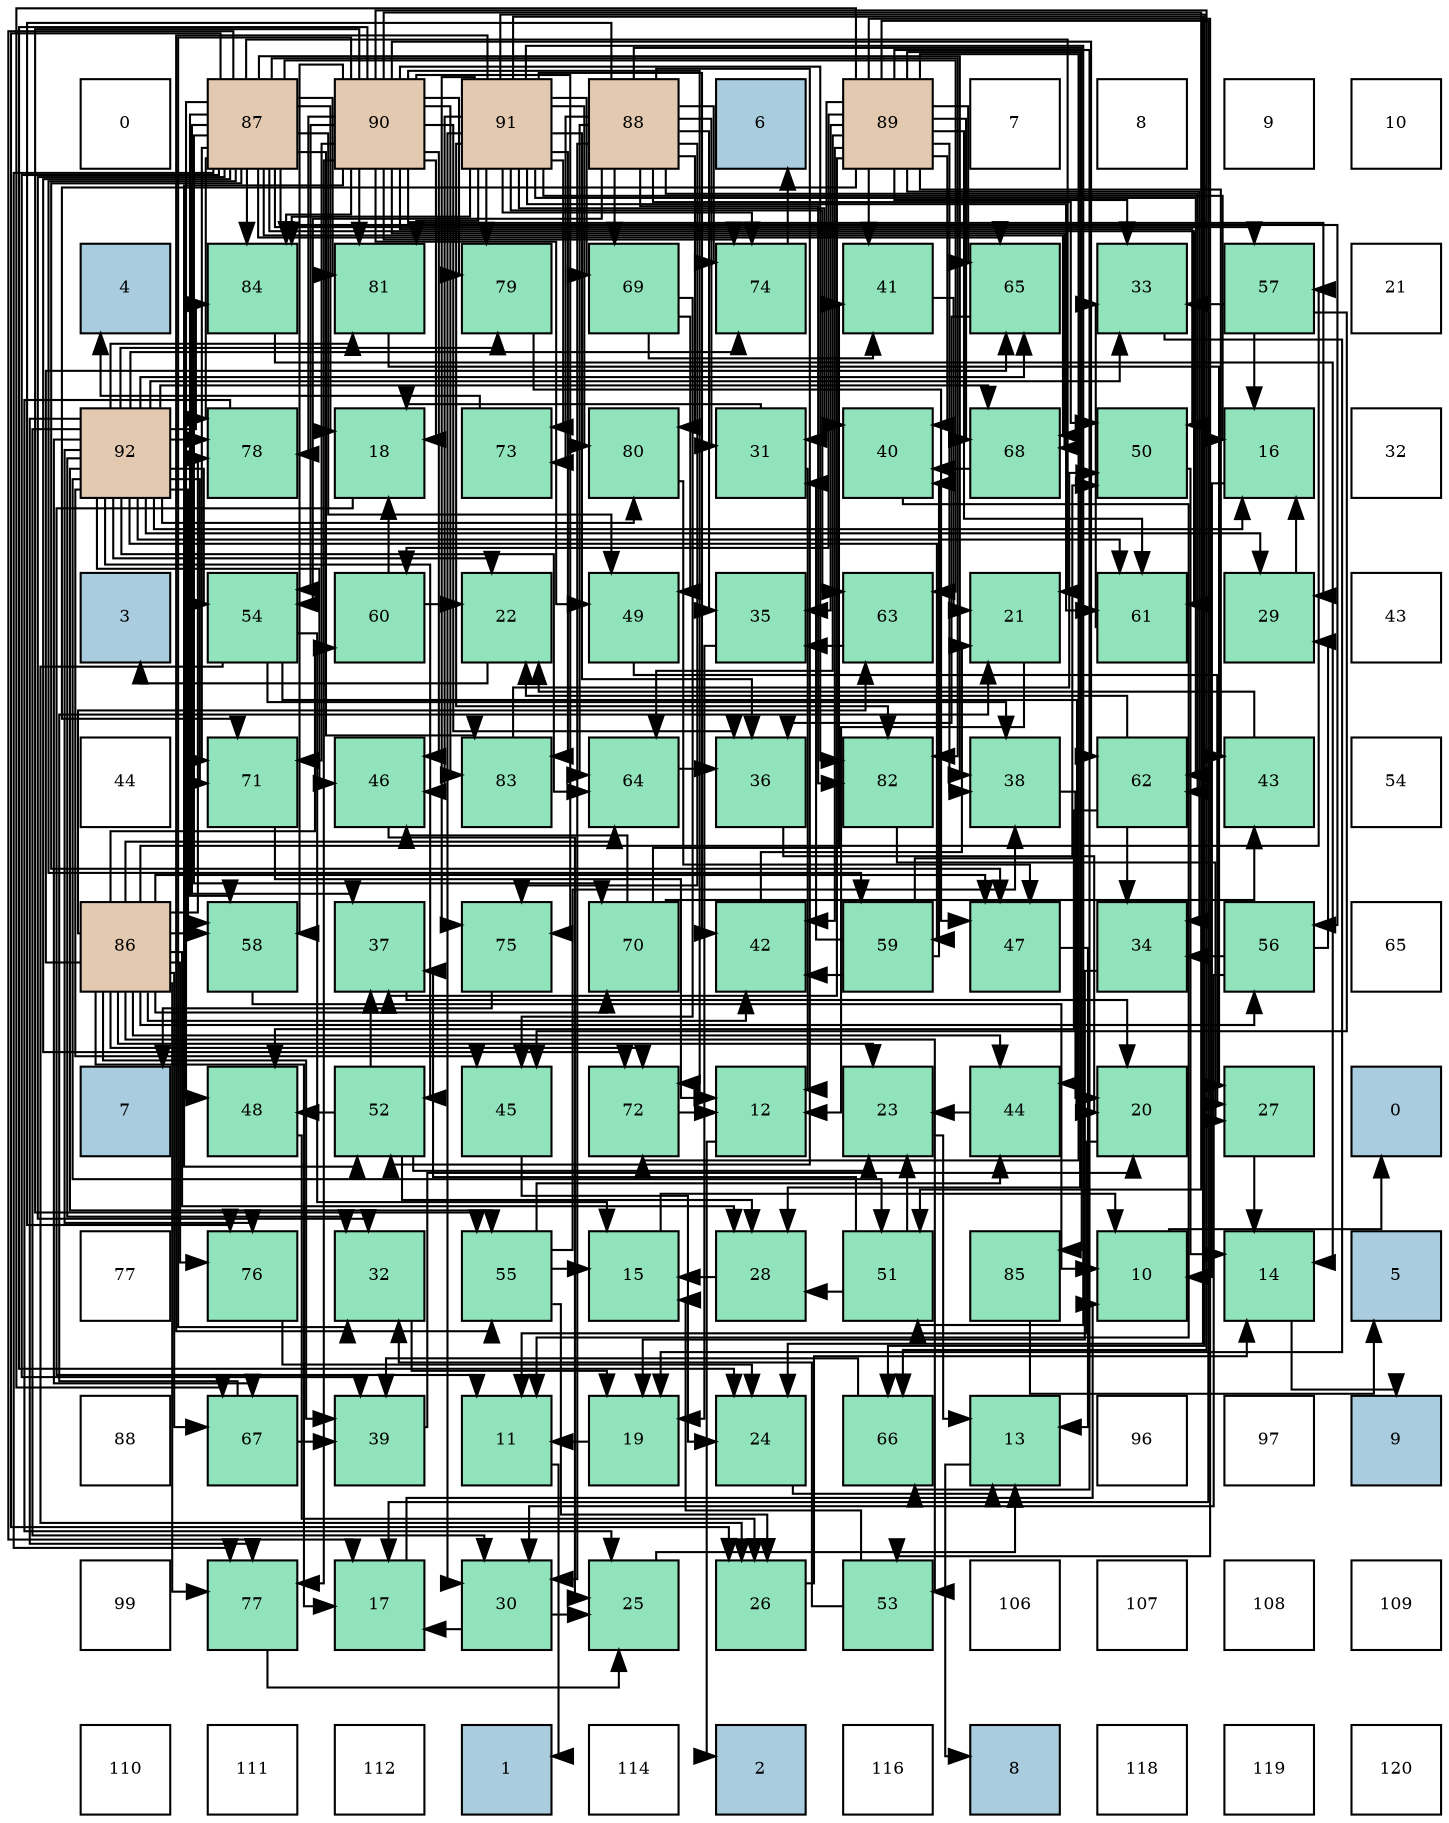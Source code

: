 digraph layout{
 rankdir=TB;
 splines=ortho;
 node [style=filled shape=square fixedsize=true width=0.6];
0[label="0", fontsize=8, fillcolor="#ffffff"];
1[label="87", fontsize=8, fillcolor="#e3c9af"];
2[label="90", fontsize=8, fillcolor="#e3c9af"];
3[label="91", fontsize=8, fillcolor="#e3c9af"];
4[label="88", fontsize=8, fillcolor="#e3c9af"];
5[label="6", fontsize=8, fillcolor="#a9ccde"];
6[label="89", fontsize=8, fillcolor="#e3c9af"];
7[label="7", fontsize=8, fillcolor="#ffffff"];
8[label="8", fontsize=8, fillcolor="#ffffff"];
9[label="9", fontsize=8, fillcolor="#ffffff"];
10[label="10", fontsize=8, fillcolor="#ffffff"];
11[label="4", fontsize=8, fillcolor="#a9ccde"];
12[label="84", fontsize=8, fillcolor="#91e3bb"];
13[label="81", fontsize=8, fillcolor="#91e3bb"];
14[label="79", fontsize=8, fillcolor="#91e3bb"];
15[label="69", fontsize=8, fillcolor="#91e3bb"];
16[label="74", fontsize=8, fillcolor="#91e3bb"];
17[label="41", fontsize=8, fillcolor="#91e3bb"];
18[label="65", fontsize=8, fillcolor="#91e3bb"];
19[label="33", fontsize=8, fillcolor="#91e3bb"];
20[label="57", fontsize=8, fillcolor="#91e3bb"];
21[label="21", fontsize=8, fillcolor="#ffffff"];
22[label="92", fontsize=8, fillcolor="#e3c9af"];
23[label="78", fontsize=8, fillcolor="#91e3bb"];
24[label="18", fontsize=8, fillcolor="#91e3bb"];
25[label="73", fontsize=8, fillcolor="#91e3bb"];
26[label="80", fontsize=8, fillcolor="#91e3bb"];
27[label="31", fontsize=8, fillcolor="#91e3bb"];
28[label="40", fontsize=8, fillcolor="#91e3bb"];
29[label="68", fontsize=8, fillcolor="#91e3bb"];
30[label="50", fontsize=8, fillcolor="#91e3bb"];
31[label="16", fontsize=8, fillcolor="#91e3bb"];
32[label="32", fontsize=8, fillcolor="#ffffff"];
33[label="3", fontsize=8, fillcolor="#a9ccde"];
34[label="54", fontsize=8, fillcolor="#91e3bb"];
35[label="60", fontsize=8, fillcolor="#91e3bb"];
36[label="22", fontsize=8, fillcolor="#91e3bb"];
37[label="49", fontsize=8, fillcolor="#91e3bb"];
38[label="35", fontsize=8, fillcolor="#91e3bb"];
39[label="63", fontsize=8, fillcolor="#91e3bb"];
40[label="21", fontsize=8, fillcolor="#91e3bb"];
41[label="61", fontsize=8, fillcolor="#91e3bb"];
42[label="29", fontsize=8, fillcolor="#91e3bb"];
43[label="43", fontsize=8, fillcolor="#ffffff"];
44[label="44", fontsize=8, fillcolor="#ffffff"];
45[label="71", fontsize=8, fillcolor="#91e3bb"];
46[label="46", fontsize=8, fillcolor="#91e3bb"];
47[label="83", fontsize=8, fillcolor="#91e3bb"];
48[label="64", fontsize=8, fillcolor="#91e3bb"];
49[label="36", fontsize=8, fillcolor="#91e3bb"];
50[label="82", fontsize=8, fillcolor="#91e3bb"];
51[label="38", fontsize=8, fillcolor="#91e3bb"];
52[label="62", fontsize=8, fillcolor="#91e3bb"];
53[label="43", fontsize=8, fillcolor="#91e3bb"];
54[label="54", fontsize=8, fillcolor="#ffffff"];
55[label="86", fontsize=8, fillcolor="#e3c9af"];
56[label="58", fontsize=8, fillcolor="#91e3bb"];
57[label="37", fontsize=8, fillcolor="#91e3bb"];
58[label="75", fontsize=8, fillcolor="#91e3bb"];
59[label="70", fontsize=8, fillcolor="#91e3bb"];
60[label="42", fontsize=8, fillcolor="#91e3bb"];
61[label="59", fontsize=8, fillcolor="#91e3bb"];
62[label="47", fontsize=8, fillcolor="#91e3bb"];
63[label="34", fontsize=8, fillcolor="#91e3bb"];
64[label="56", fontsize=8, fillcolor="#91e3bb"];
65[label="65", fontsize=8, fillcolor="#ffffff"];
66[label="7", fontsize=8, fillcolor="#a9ccde"];
67[label="48", fontsize=8, fillcolor="#91e3bb"];
68[label="52", fontsize=8, fillcolor="#91e3bb"];
69[label="45", fontsize=8, fillcolor="#91e3bb"];
70[label="72", fontsize=8, fillcolor="#91e3bb"];
71[label="12", fontsize=8, fillcolor="#91e3bb"];
72[label="23", fontsize=8, fillcolor="#91e3bb"];
73[label="44", fontsize=8, fillcolor="#91e3bb"];
74[label="20", fontsize=8, fillcolor="#91e3bb"];
75[label="27", fontsize=8, fillcolor="#91e3bb"];
76[label="0", fontsize=8, fillcolor="#a9ccde"];
77[label="77", fontsize=8, fillcolor="#ffffff"];
78[label="76", fontsize=8, fillcolor="#91e3bb"];
79[label="32", fontsize=8, fillcolor="#91e3bb"];
80[label="55", fontsize=8, fillcolor="#91e3bb"];
81[label="15", fontsize=8, fillcolor="#91e3bb"];
82[label="28", fontsize=8, fillcolor="#91e3bb"];
83[label="51", fontsize=8, fillcolor="#91e3bb"];
84[label="85", fontsize=8, fillcolor="#91e3bb"];
85[label="10", fontsize=8, fillcolor="#91e3bb"];
86[label="14", fontsize=8, fillcolor="#91e3bb"];
87[label="5", fontsize=8, fillcolor="#a9ccde"];
88[label="88", fontsize=8, fillcolor="#ffffff"];
89[label="67", fontsize=8, fillcolor="#91e3bb"];
90[label="39", fontsize=8, fillcolor="#91e3bb"];
91[label="11", fontsize=8, fillcolor="#91e3bb"];
92[label="19", fontsize=8, fillcolor="#91e3bb"];
93[label="24", fontsize=8, fillcolor="#91e3bb"];
94[label="66", fontsize=8, fillcolor="#91e3bb"];
95[label="13", fontsize=8, fillcolor="#91e3bb"];
96[label="96", fontsize=8, fillcolor="#ffffff"];
97[label="97", fontsize=8, fillcolor="#ffffff"];
98[label="9", fontsize=8, fillcolor="#a9ccde"];
99[label="99", fontsize=8, fillcolor="#ffffff"];
100[label="77", fontsize=8, fillcolor="#91e3bb"];
101[label="17", fontsize=8, fillcolor="#91e3bb"];
102[label="30", fontsize=8, fillcolor="#91e3bb"];
103[label="25", fontsize=8, fillcolor="#91e3bb"];
104[label="26", fontsize=8, fillcolor="#91e3bb"];
105[label="53", fontsize=8, fillcolor="#91e3bb"];
106[label="106", fontsize=8, fillcolor="#ffffff"];
107[label="107", fontsize=8, fillcolor="#ffffff"];
108[label="108", fontsize=8, fillcolor="#ffffff"];
109[label="109", fontsize=8, fillcolor="#ffffff"];
110[label="110", fontsize=8, fillcolor="#ffffff"];
111[label="111", fontsize=8, fillcolor="#ffffff"];
112[label="112", fontsize=8, fillcolor="#ffffff"];
113[label="1", fontsize=8, fillcolor="#a9ccde"];
114[label="114", fontsize=8, fillcolor="#ffffff"];
115[label="2", fontsize=8, fillcolor="#a9ccde"];
116[label="116", fontsize=8, fillcolor="#ffffff"];
117[label="8", fontsize=8, fillcolor="#a9ccde"];
118[label="118", fontsize=8, fillcolor="#ffffff"];
119[label="119", fontsize=8, fillcolor="#ffffff"];
120[label="120", fontsize=8, fillcolor="#ffffff"];
edge [constraint=false, style=vis];85 -> 76;
91 -> 113;
71 -> 115;
95 -> 117;
86 -> 98;
81 -> 85;
31 -> 85;
101 -> 85;
24 -> 91;
92 -> 91;
74 -> 91;
40 -> 71;
36 -> 33;
72 -> 95;
93 -> 95;
103 -> 95;
104 -> 86;
75 -> 86;
82 -> 81;
42 -> 31;
102 -> 101;
102 -> 103;
27 -> 71;
27 -> 24;
79 -> 92;
19 -> 92;
63 -> 92;
38 -> 92;
49 -> 74;
57 -> 74;
51 -> 74;
90 -> 74;
28 -> 91;
17 -> 40;
60 -> 40;
53 -> 36;
73 -> 72;
69 -> 93;
46 -> 103;
62 -> 95;
67 -> 104;
37 -> 75;
30 -> 86;
83 -> 72;
83 -> 82;
83 -> 57;
68 -> 72;
68 -> 82;
68 -> 57;
68 -> 67;
105 -> 81;
105 -> 79;
34 -> 81;
34 -> 104;
34 -> 51;
34 -> 73;
80 -> 81;
80 -> 104;
80 -> 51;
80 -> 73;
64 -> 42;
64 -> 102;
64 -> 63;
20 -> 31;
20 -> 19;
20 -> 69;
56 -> 85;
61 -> 27;
61 -> 28;
61 -> 60;
61 -> 30;
35 -> 24;
35 -> 36;
41 -> 19;
52 -> 36;
52 -> 63;
52 -> 67;
39 -> 38;
48 -> 49;
18 -> 49;
94 -> 90;
89 -> 40;
89 -> 90;
29 -> 28;
15 -> 17;
15 -> 69;
15 -> 37;
59 -> 17;
59 -> 53;
59 -> 46;
45 -> 71;
70 -> 71;
25 -> 11;
16 -> 5;
58 -> 66;
78 -> 93;
100 -> 103;
23 -> 103;
14 -> 62;
26 -> 62;
13 -> 75;
50 -> 75;
47 -> 30;
12 -> 86;
84 -> 87;
55 -> 101;
55 -> 72;
55 -> 82;
55 -> 90;
55 -> 60;
55 -> 73;
55 -> 62;
55 -> 105;
55 -> 64;
55 -> 20;
55 -> 56;
55 -> 35;
55 -> 39;
55 -> 48;
55 -> 18;
55 -> 89;
55 -> 59;
55 -> 70;
55 -> 78;
55 -> 100;
55 -> 23;
1 -> 101;
1 -> 24;
1 -> 40;
1 -> 104;
1 -> 79;
1 -> 57;
1 -> 51;
1 -> 90;
1 -> 62;
1 -> 67;
1 -> 37;
1 -> 64;
1 -> 20;
1 -> 56;
1 -> 61;
1 -> 41;
1 -> 39;
1 -> 18;
1 -> 29;
1 -> 59;
1 -> 45;
1 -> 70;
1 -> 100;
1 -> 23;
1 -> 13;
1 -> 50;
1 -> 47;
1 -> 12;
4 -> 102;
4 -> 27;
4 -> 38;
4 -> 30;
4 -> 68;
4 -> 34;
4 -> 52;
4 -> 48;
4 -> 15;
4 -> 25;
4 -> 16;
4 -> 58;
4 -> 78;
4 -> 26;
4 -> 50;
4 -> 84;
6 -> 101;
6 -> 82;
6 -> 27;
6 -> 19;
6 -> 63;
6 -> 38;
6 -> 57;
6 -> 51;
6 -> 28;
6 -> 17;
6 -> 60;
6 -> 53;
6 -> 105;
6 -> 35;
6 -> 41;
6 -> 48;
6 -> 18;
6 -> 94;
6 -> 89;
6 -> 29;
6 -> 45;
6 -> 70;
2 -> 24;
2 -> 93;
2 -> 42;
2 -> 79;
2 -> 49;
2 -> 46;
2 -> 37;
2 -> 30;
2 -> 83;
2 -> 68;
2 -> 34;
2 -> 80;
2 -> 56;
2 -> 52;
2 -> 94;
2 -> 29;
2 -> 45;
2 -> 70;
2 -> 16;
2 -> 58;
2 -> 100;
2 -> 23;
2 -> 14;
2 -> 13;
2 -> 50;
2 -> 47;
2 -> 12;
3 -> 31;
3 -> 93;
3 -> 102;
3 -> 49;
3 -> 28;
3 -> 60;
3 -> 46;
3 -> 83;
3 -> 80;
3 -> 41;
3 -> 52;
3 -> 39;
3 -> 94;
3 -> 15;
3 -> 25;
3 -> 16;
3 -> 58;
3 -> 14;
3 -> 26;
3 -> 13;
3 -> 50;
3 -> 47;
3 -> 12;
22 -> 31;
22 -> 36;
22 -> 42;
22 -> 102;
22 -> 79;
22 -> 19;
22 -> 69;
22 -> 46;
22 -> 83;
22 -> 68;
22 -> 34;
22 -> 80;
22 -> 56;
22 -> 61;
22 -> 41;
22 -> 48;
22 -> 18;
22 -> 89;
22 -> 29;
22 -> 45;
22 -> 16;
22 -> 78;
22 -> 100;
22 -> 23;
22 -> 14;
22 -> 26;
22 -> 13;
22 -> 12;
edge [constraint=true, style=invis];
0 -> 11 -> 22 -> 33 -> 44 -> 55 -> 66 -> 77 -> 88 -> 99 -> 110;
1 -> 12 -> 23 -> 34 -> 45 -> 56 -> 67 -> 78 -> 89 -> 100 -> 111;
2 -> 13 -> 24 -> 35 -> 46 -> 57 -> 68 -> 79 -> 90 -> 101 -> 112;
3 -> 14 -> 25 -> 36 -> 47 -> 58 -> 69 -> 80 -> 91 -> 102 -> 113;
4 -> 15 -> 26 -> 37 -> 48 -> 59 -> 70 -> 81 -> 92 -> 103 -> 114;
5 -> 16 -> 27 -> 38 -> 49 -> 60 -> 71 -> 82 -> 93 -> 104 -> 115;
6 -> 17 -> 28 -> 39 -> 50 -> 61 -> 72 -> 83 -> 94 -> 105 -> 116;
7 -> 18 -> 29 -> 40 -> 51 -> 62 -> 73 -> 84 -> 95 -> 106 -> 117;
8 -> 19 -> 30 -> 41 -> 52 -> 63 -> 74 -> 85 -> 96 -> 107 -> 118;
9 -> 20 -> 31 -> 42 -> 53 -> 64 -> 75 -> 86 -> 97 -> 108 -> 119;
10 -> 21 -> 32 -> 43 -> 54 -> 65 -> 76 -> 87 -> 98 -> 109 -> 120;
rank = same {0 -> 1 -> 2 -> 3 -> 4 -> 5 -> 6 -> 7 -> 8 -> 9 -> 10};
rank = same {11 -> 12 -> 13 -> 14 -> 15 -> 16 -> 17 -> 18 -> 19 -> 20 -> 21};
rank = same {22 -> 23 -> 24 -> 25 -> 26 -> 27 -> 28 -> 29 -> 30 -> 31 -> 32};
rank = same {33 -> 34 -> 35 -> 36 -> 37 -> 38 -> 39 -> 40 -> 41 -> 42 -> 43};
rank = same {44 -> 45 -> 46 -> 47 -> 48 -> 49 -> 50 -> 51 -> 52 -> 53 -> 54};
rank = same {55 -> 56 -> 57 -> 58 -> 59 -> 60 -> 61 -> 62 -> 63 -> 64 -> 65};
rank = same {66 -> 67 -> 68 -> 69 -> 70 -> 71 -> 72 -> 73 -> 74 -> 75 -> 76};
rank = same {77 -> 78 -> 79 -> 80 -> 81 -> 82 -> 83 -> 84 -> 85 -> 86 -> 87};
rank = same {88 -> 89 -> 90 -> 91 -> 92 -> 93 -> 94 -> 95 -> 96 -> 97 -> 98};
rank = same {99 -> 100 -> 101 -> 102 -> 103 -> 104 -> 105 -> 106 -> 107 -> 108 -> 109};
rank = same {110 -> 111 -> 112 -> 113 -> 114 -> 115 -> 116 -> 117 -> 118 -> 119 -> 120};
}